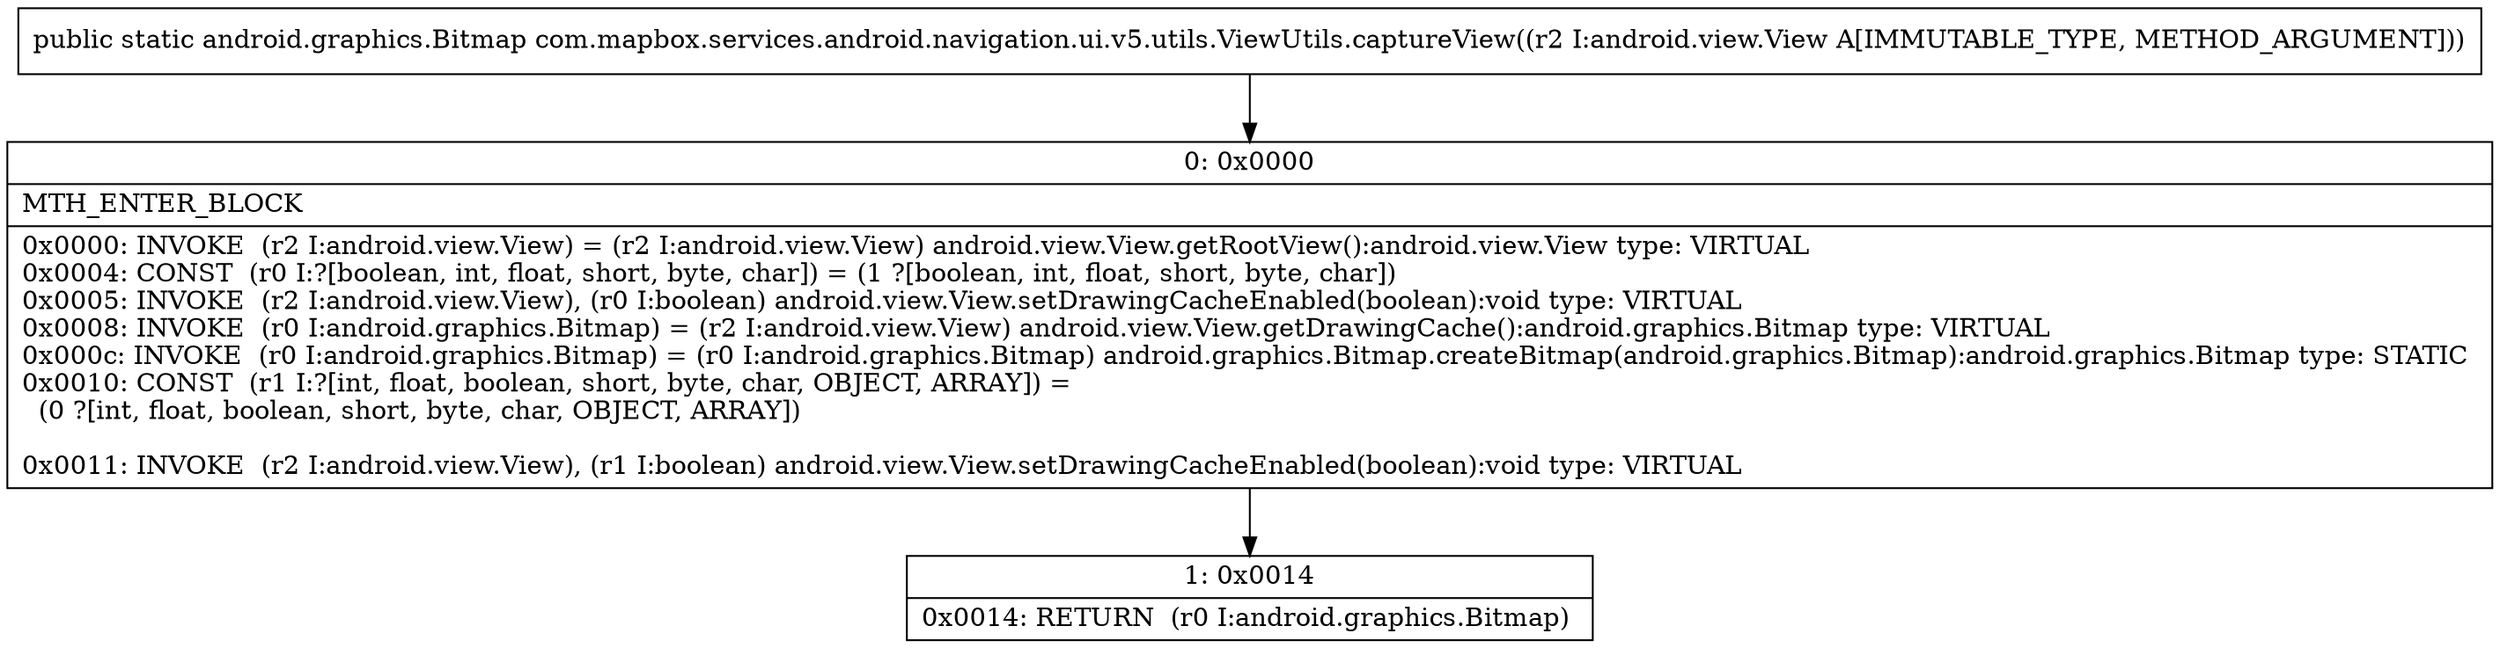 digraph "CFG forcom.mapbox.services.android.navigation.ui.v5.utils.ViewUtils.captureView(Landroid\/view\/View;)Landroid\/graphics\/Bitmap;" {
Node_0 [shape=record,label="{0\:\ 0x0000|MTH_ENTER_BLOCK\l|0x0000: INVOKE  (r2 I:android.view.View) = (r2 I:android.view.View) android.view.View.getRootView():android.view.View type: VIRTUAL \l0x0004: CONST  (r0 I:?[boolean, int, float, short, byte, char]) = (1 ?[boolean, int, float, short, byte, char]) \l0x0005: INVOKE  (r2 I:android.view.View), (r0 I:boolean) android.view.View.setDrawingCacheEnabled(boolean):void type: VIRTUAL \l0x0008: INVOKE  (r0 I:android.graphics.Bitmap) = (r2 I:android.view.View) android.view.View.getDrawingCache():android.graphics.Bitmap type: VIRTUAL \l0x000c: INVOKE  (r0 I:android.graphics.Bitmap) = (r0 I:android.graphics.Bitmap) android.graphics.Bitmap.createBitmap(android.graphics.Bitmap):android.graphics.Bitmap type: STATIC \l0x0010: CONST  (r1 I:?[int, float, boolean, short, byte, char, OBJECT, ARRAY]) = \l  (0 ?[int, float, boolean, short, byte, char, OBJECT, ARRAY])\l \l0x0011: INVOKE  (r2 I:android.view.View), (r1 I:boolean) android.view.View.setDrawingCacheEnabled(boolean):void type: VIRTUAL \l}"];
Node_1 [shape=record,label="{1\:\ 0x0014|0x0014: RETURN  (r0 I:android.graphics.Bitmap) \l}"];
MethodNode[shape=record,label="{public static android.graphics.Bitmap com.mapbox.services.android.navigation.ui.v5.utils.ViewUtils.captureView((r2 I:android.view.View A[IMMUTABLE_TYPE, METHOD_ARGUMENT])) }"];
MethodNode -> Node_0;
Node_0 -> Node_1;
}

